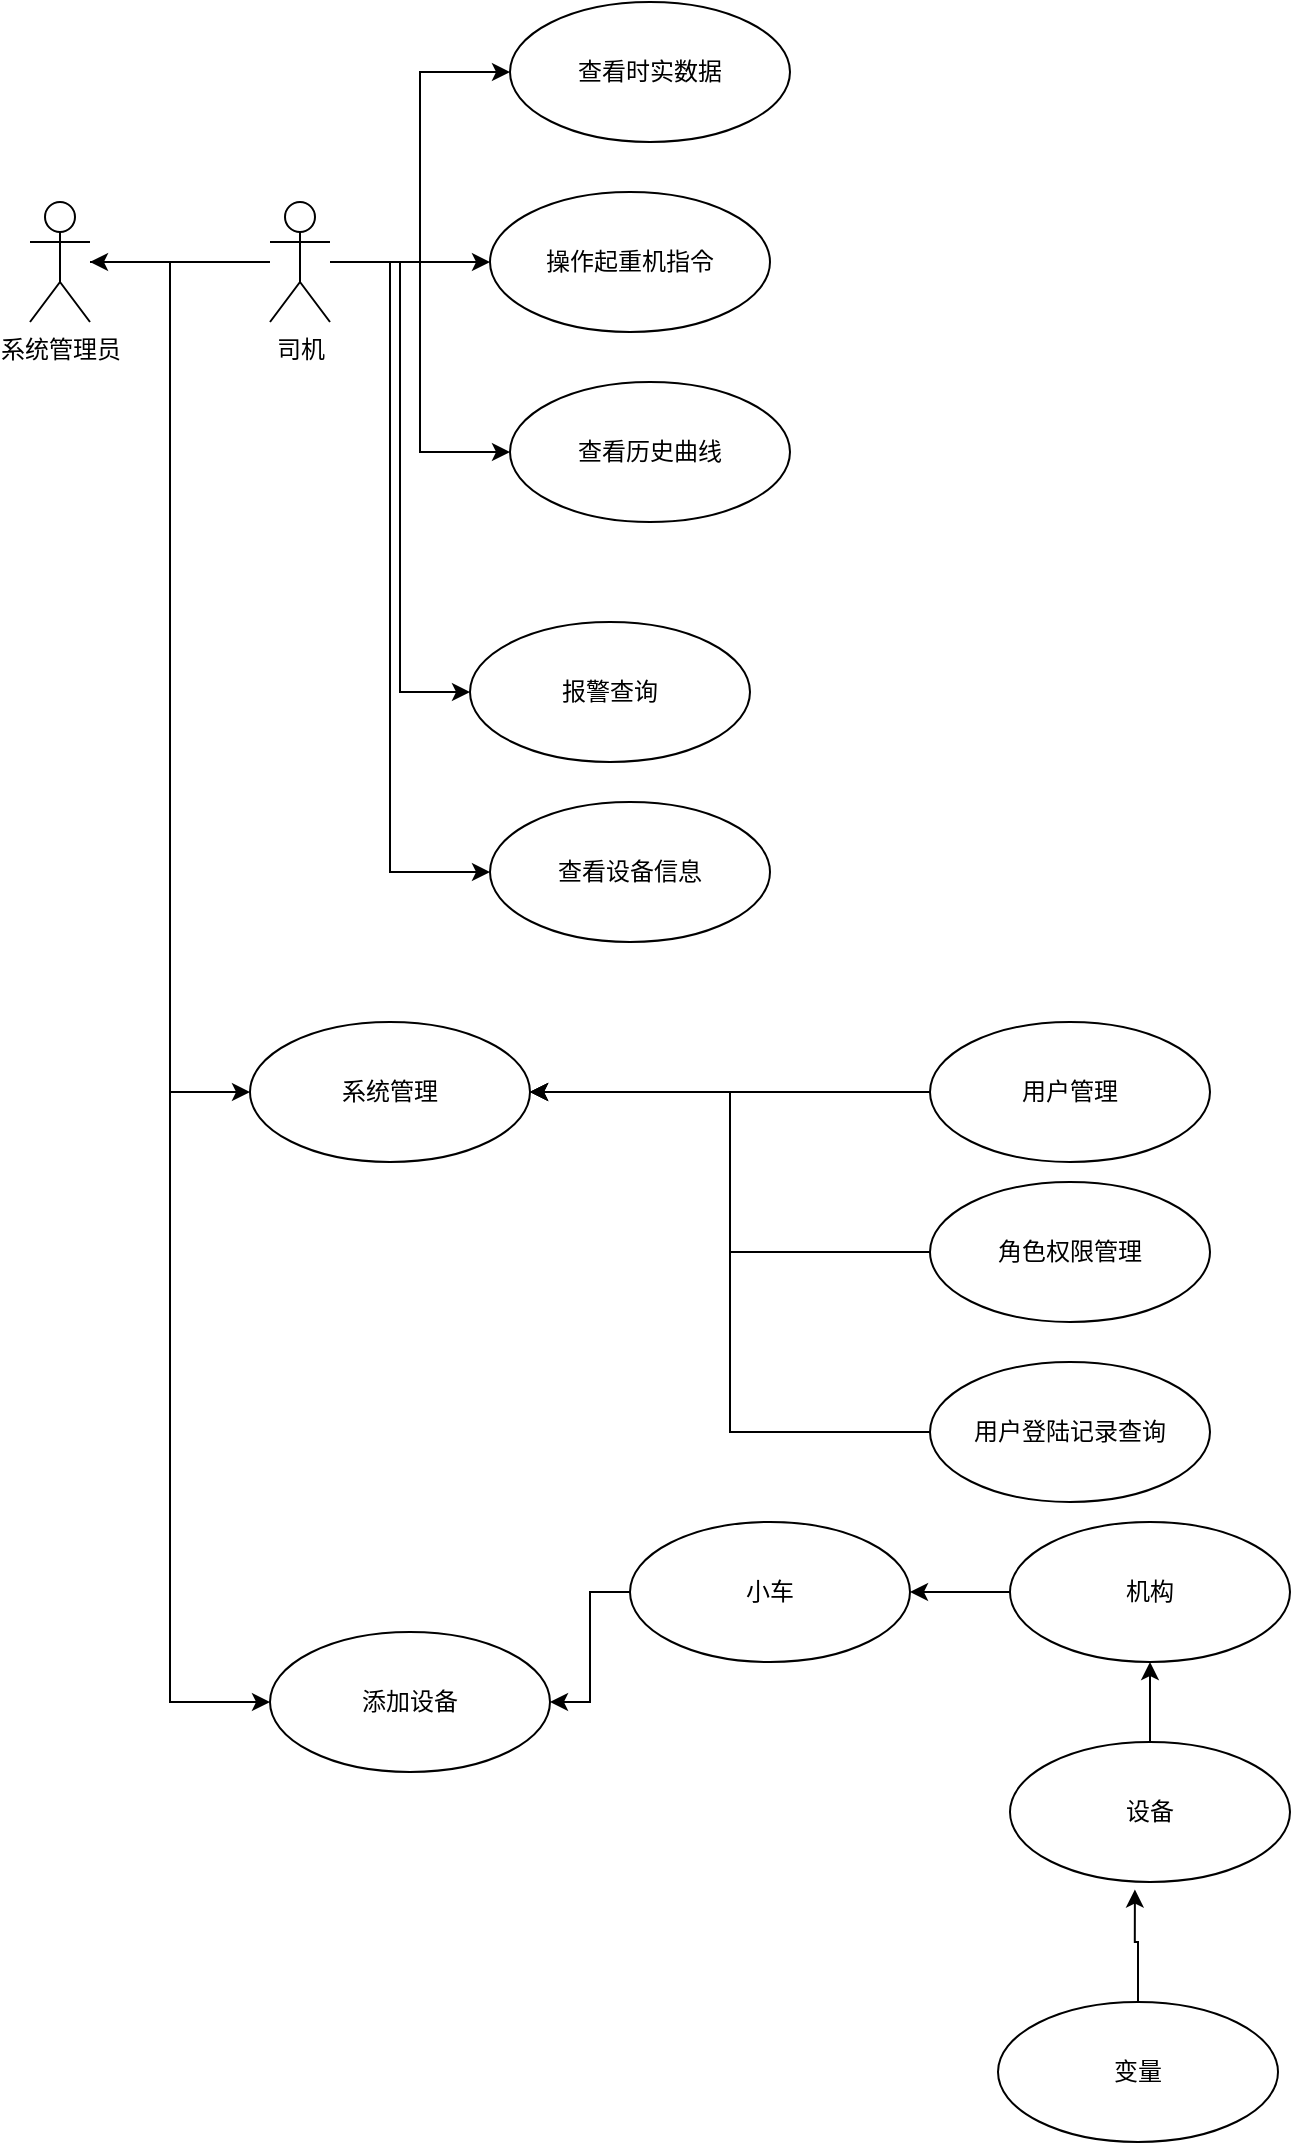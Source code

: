 <mxfile version="12.2.6" type="github" pages="1">
  <diagram id="PHI8nSIPwj0EIiqoOsxo" name="Page-1">
    <mxGraphModel dx="1024" dy="534" grid="1" gridSize="10" guides="1" tooltips="1" connect="1" arrows="1" fold="1" page="1" pageScale="1" pageWidth="827" pageHeight="1169" math="0" shadow="0">
      <root>
        <mxCell id="0"/>
        <mxCell id="1" parent="0"/>
        <mxCell id="dSZWnEjeuw55veMjcqep-15" style="edgeStyle=orthogonalEdgeStyle;rounded=0;orthogonalLoop=1;jettySize=auto;html=1;" parent="1" source="dSZWnEjeuw55veMjcqep-1" edge="1">
          <mxGeometry relative="1" as="geometry">
            <mxPoint x="50" y="180" as="targetPoint"/>
          </mxGeometry>
        </mxCell>
        <mxCell id="dSZWnEjeuw55veMjcqep-20" style="edgeStyle=orthogonalEdgeStyle;rounded=0;orthogonalLoop=1;jettySize=auto;html=1;entryX=0;entryY=0.5;entryDx=0;entryDy=0;" parent="1" source="dSZWnEjeuw55veMjcqep-1" target="dSZWnEjeuw55veMjcqep-8" edge="1">
          <mxGeometry relative="1" as="geometry"/>
        </mxCell>
        <mxCell id="dSZWnEjeuw55veMjcqep-21" style="edgeStyle=orthogonalEdgeStyle;rounded=0;orthogonalLoop=1;jettySize=auto;html=1;entryX=0;entryY=0.5;entryDx=0;entryDy=0;" parent="1" source="dSZWnEjeuw55veMjcqep-1" target="dSZWnEjeuw55veMjcqep-9" edge="1">
          <mxGeometry relative="1" as="geometry"/>
        </mxCell>
        <mxCell id="dSZWnEjeuw55veMjcqep-22" style="edgeStyle=orthogonalEdgeStyle;rounded=0;orthogonalLoop=1;jettySize=auto;html=1;entryX=0;entryY=0.5;entryDx=0;entryDy=0;" parent="1" source="dSZWnEjeuw55veMjcqep-1" target="dSZWnEjeuw55veMjcqep-10" edge="1">
          <mxGeometry relative="1" as="geometry"/>
        </mxCell>
        <mxCell id="dSZWnEjeuw55veMjcqep-23" style="edgeStyle=orthogonalEdgeStyle;rounded=0;orthogonalLoop=1;jettySize=auto;html=1;entryX=0;entryY=0.5;entryDx=0;entryDy=0;" parent="1" source="dSZWnEjeuw55veMjcqep-1" target="dSZWnEjeuw55veMjcqep-11" edge="1">
          <mxGeometry relative="1" as="geometry"/>
        </mxCell>
        <mxCell id="fcmDZlEdB_9TqHtPRfNw-8" style="edgeStyle=orthogonalEdgeStyle;rounded=0;orthogonalLoop=1;jettySize=auto;html=1;entryX=0;entryY=0.5;entryDx=0;entryDy=0;" edge="1" parent="1" source="dSZWnEjeuw55veMjcqep-1" target="fcmDZlEdB_9TqHtPRfNw-7">
          <mxGeometry relative="1" as="geometry">
            <Array as="points">
              <mxPoint x="200" y="180"/>
              <mxPoint x="200" y="485"/>
            </Array>
          </mxGeometry>
        </mxCell>
        <mxCell id="dSZWnEjeuw55veMjcqep-1" value="司机" style="shape=umlActor;verticalLabelPosition=bottom;labelBackgroundColor=#ffffff;verticalAlign=top;html=1;" parent="1" vertex="1">
          <mxGeometry x="140" y="150" width="30" height="60" as="geometry"/>
        </mxCell>
        <mxCell id="dSZWnEjeuw55veMjcqep-8" value="查看时实数据" style="ellipse;whiteSpace=wrap;html=1;" parent="1" vertex="1">
          <mxGeometry x="260" y="50" width="140" height="70" as="geometry"/>
        </mxCell>
        <mxCell id="dSZWnEjeuw55veMjcqep-9" value="操作起重机指令" style="ellipse;whiteSpace=wrap;html=1;" parent="1" vertex="1">
          <mxGeometry x="250" y="145" width="140" height="70" as="geometry"/>
        </mxCell>
        <mxCell id="dSZWnEjeuw55veMjcqep-10" value="查看历史曲线" style="ellipse;whiteSpace=wrap;html=1;" parent="1" vertex="1">
          <mxGeometry x="260" y="240" width="140" height="70" as="geometry"/>
        </mxCell>
        <mxCell id="dSZWnEjeuw55veMjcqep-11" value="报警查询" style="ellipse;whiteSpace=wrap;html=1;" parent="1" vertex="1">
          <mxGeometry x="240" y="360" width="140" height="70" as="geometry"/>
        </mxCell>
        <mxCell id="dSZWnEjeuw55veMjcqep-25" style="edgeStyle=orthogonalEdgeStyle;rounded=0;orthogonalLoop=1;jettySize=auto;html=1;entryX=0;entryY=0.5;entryDx=0;entryDy=0;" parent="1" source="dSZWnEjeuw55veMjcqep-13" target="dSZWnEjeuw55veMjcqep-24" edge="1">
          <mxGeometry relative="1" as="geometry"/>
        </mxCell>
        <mxCell id="fcmDZlEdB_9TqHtPRfNw-22" style="edgeStyle=orthogonalEdgeStyle;rounded=0;orthogonalLoop=1;jettySize=auto;html=1;entryX=0;entryY=0.5;entryDx=0;entryDy=0;" edge="1" parent="1" source="dSZWnEjeuw55veMjcqep-13" target="fcmDZlEdB_9TqHtPRfNw-10">
          <mxGeometry relative="1" as="geometry">
            <Array as="points">
              <mxPoint x="90" y="180"/>
              <mxPoint x="90" y="900"/>
            </Array>
          </mxGeometry>
        </mxCell>
        <mxCell id="dSZWnEjeuw55veMjcqep-13" value="系统管理员" style="shape=umlActor;verticalLabelPosition=bottom;labelBackgroundColor=#ffffff;verticalAlign=top;html=1;" parent="1" vertex="1">
          <mxGeometry x="20" y="150" width="30" height="60" as="geometry"/>
        </mxCell>
        <mxCell id="dSZWnEjeuw55veMjcqep-24" value="系统管理" style="ellipse;whiteSpace=wrap;html=1;" parent="1" vertex="1">
          <mxGeometry x="130" y="560" width="140" height="70" as="geometry"/>
        </mxCell>
        <mxCell id="fcmDZlEdB_9TqHtPRfNw-4" style="edgeStyle=orthogonalEdgeStyle;rounded=0;orthogonalLoop=1;jettySize=auto;html=1;entryX=1;entryY=0.5;entryDx=0;entryDy=0;" edge="1" parent="1" source="fcmDZlEdB_9TqHtPRfNw-1" target="dSZWnEjeuw55veMjcqep-24">
          <mxGeometry relative="1" as="geometry"/>
        </mxCell>
        <mxCell id="fcmDZlEdB_9TqHtPRfNw-1" value="用户管理" style="ellipse;whiteSpace=wrap;html=1;" vertex="1" parent="1">
          <mxGeometry x="470" y="560" width="140" height="70" as="geometry"/>
        </mxCell>
        <mxCell id="fcmDZlEdB_9TqHtPRfNw-5" style="edgeStyle=orthogonalEdgeStyle;rounded=0;orthogonalLoop=1;jettySize=auto;html=1;entryX=1;entryY=0.5;entryDx=0;entryDy=0;" edge="1" parent="1" source="fcmDZlEdB_9TqHtPRfNw-2" target="dSZWnEjeuw55veMjcqep-24">
          <mxGeometry relative="1" as="geometry"/>
        </mxCell>
        <mxCell id="fcmDZlEdB_9TqHtPRfNw-2" value="角色权限管理" style="ellipse;whiteSpace=wrap;html=1;" vertex="1" parent="1">
          <mxGeometry x="470" y="640" width="140" height="70" as="geometry"/>
        </mxCell>
        <mxCell id="fcmDZlEdB_9TqHtPRfNw-6" style="edgeStyle=orthogonalEdgeStyle;rounded=0;orthogonalLoop=1;jettySize=auto;html=1;entryX=1;entryY=0.5;entryDx=0;entryDy=0;" edge="1" parent="1" source="fcmDZlEdB_9TqHtPRfNw-3" target="dSZWnEjeuw55veMjcqep-24">
          <mxGeometry relative="1" as="geometry">
            <mxPoint x="280" y="730" as="targetPoint"/>
          </mxGeometry>
        </mxCell>
        <mxCell id="fcmDZlEdB_9TqHtPRfNw-3" value="用户登陆记录查询" style="ellipse;whiteSpace=wrap;html=1;" vertex="1" parent="1">
          <mxGeometry x="470" y="730" width="140" height="70" as="geometry"/>
        </mxCell>
        <mxCell id="fcmDZlEdB_9TqHtPRfNw-7" value="查看设备信息" style="ellipse;whiteSpace=wrap;html=1;" vertex="1" parent="1">
          <mxGeometry x="250" y="450" width="140" height="70" as="geometry"/>
        </mxCell>
        <mxCell id="fcmDZlEdB_9TqHtPRfNw-10" value="添加设备" style="ellipse;whiteSpace=wrap;html=1;" vertex="1" parent="1">
          <mxGeometry x="140" y="865" width="140" height="70" as="geometry"/>
        </mxCell>
        <mxCell id="fcmDZlEdB_9TqHtPRfNw-27" style="edgeStyle=orthogonalEdgeStyle;rounded=0;orthogonalLoop=1;jettySize=auto;html=1;" edge="1" parent="1" source="fcmDZlEdB_9TqHtPRfNw-12" target="fcmDZlEdB_9TqHtPRfNw-10">
          <mxGeometry relative="1" as="geometry"/>
        </mxCell>
        <mxCell id="fcmDZlEdB_9TqHtPRfNw-12" value="小车" style="ellipse;whiteSpace=wrap;html=1;" vertex="1" parent="1">
          <mxGeometry x="320" y="810" width="140" height="70" as="geometry"/>
        </mxCell>
        <mxCell id="fcmDZlEdB_9TqHtPRfNw-26" style="edgeStyle=orthogonalEdgeStyle;rounded=0;orthogonalLoop=1;jettySize=auto;html=1;entryX=1;entryY=0.5;entryDx=0;entryDy=0;" edge="1" parent="1" source="fcmDZlEdB_9TqHtPRfNw-15" target="fcmDZlEdB_9TqHtPRfNw-12">
          <mxGeometry relative="1" as="geometry"/>
        </mxCell>
        <mxCell id="fcmDZlEdB_9TqHtPRfNw-15" value="机构" style="ellipse;whiteSpace=wrap;html=1;" vertex="1" parent="1">
          <mxGeometry x="510" y="810" width="140" height="70" as="geometry"/>
        </mxCell>
        <mxCell id="fcmDZlEdB_9TqHtPRfNw-25" style="edgeStyle=orthogonalEdgeStyle;rounded=0;orthogonalLoop=1;jettySize=auto;html=1;" edge="1" parent="1" source="fcmDZlEdB_9TqHtPRfNw-16" target="fcmDZlEdB_9TqHtPRfNw-15">
          <mxGeometry relative="1" as="geometry"/>
        </mxCell>
        <mxCell id="fcmDZlEdB_9TqHtPRfNw-16" value="设备" style="ellipse;whiteSpace=wrap;html=1;" vertex="1" parent="1">
          <mxGeometry x="510" y="920" width="140" height="70" as="geometry"/>
        </mxCell>
        <mxCell id="fcmDZlEdB_9TqHtPRfNw-24" style="edgeStyle=orthogonalEdgeStyle;rounded=0;orthogonalLoop=1;jettySize=auto;html=1;entryX=0.446;entryY=1.054;entryDx=0;entryDy=0;entryPerimeter=0;" edge="1" parent="1" source="fcmDZlEdB_9TqHtPRfNw-17" target="fcmDZlEdB_9TqHtPRfNw-16">
          <mxGeometry relative="1" as="geometry"/>
        </mxCell>
        <mxCell id="fcmDZlEdB_9TqHtPRfNw-17" value="变量" style="ellipse;whiteSpace=wrap;html=1;" vertex="1" parent="1">
          <mxGeometry x="504" y="1050" width="140" height="70" as="geometry"/>
        </mxCell>
      </root>
    </mxGraphModel>
  </diagram>
</mxfile>
